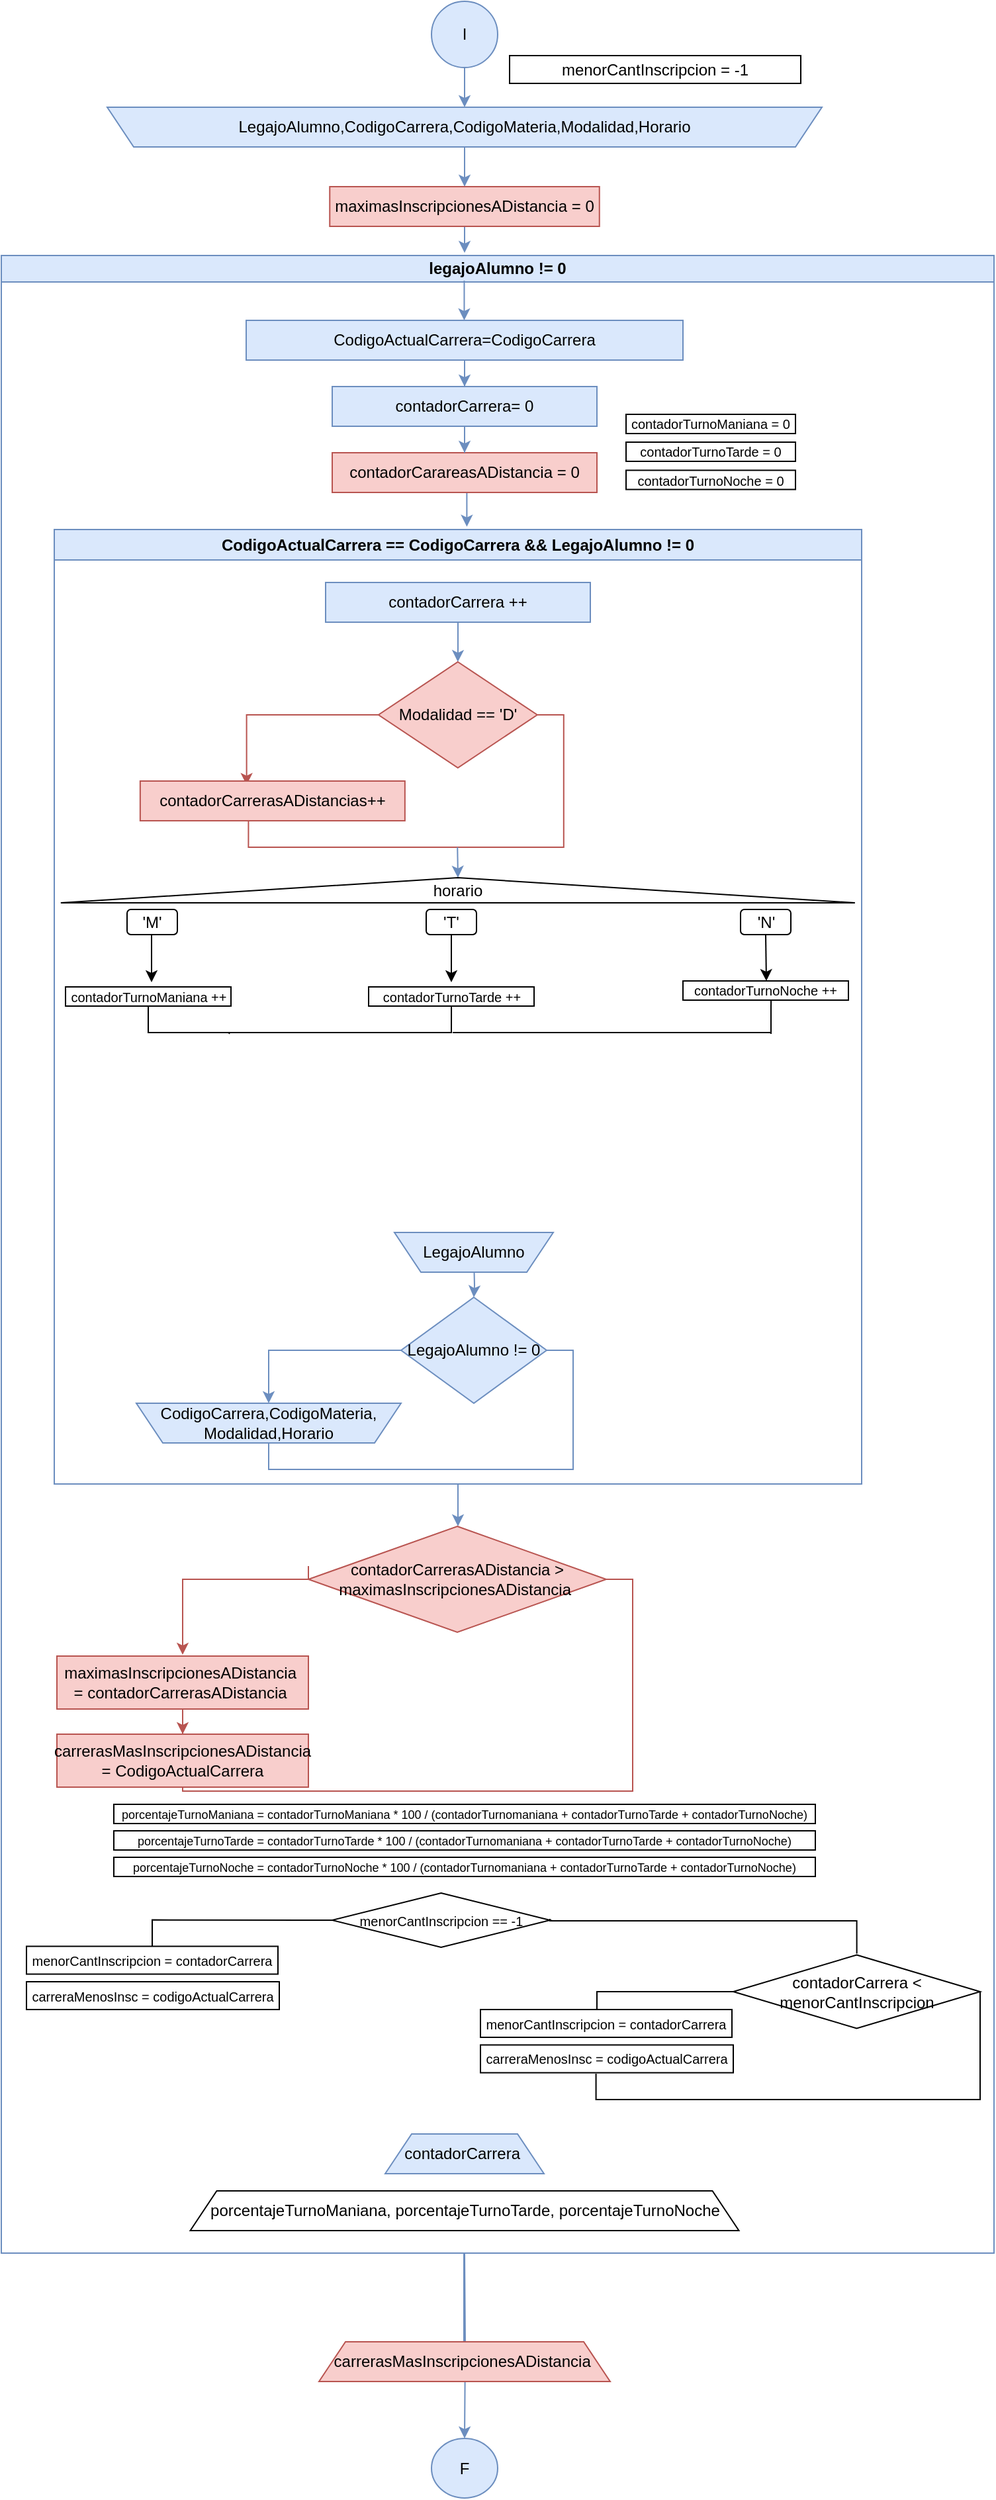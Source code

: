 <mxfile version="21.7.5" type="device">
  <diagram id="C5RBs43oDa-KdzZeNtuy" name="Page-1">
    <mxGraphModel dx="809" dy="833" grid="1" gridSize="10" guides="1" tooltips="1" connect="1" arrows="1" fold="1" page="1" pageScale="1" pageWidth="827" pageHeight="1169" background="none" math="0" shadow="0">
      <root>
        <mxCell id="WIyWlLk6GJQsqaUBKTNV-0" />
        <mxCell id="WIyWlLk6GJQsqaUBKTNV-1" parent="WIyWlLk6GJQsqaUBKTNV-0" />
        <mxCell id="5pXr0R31rmwVF_x6JBgt-3" value="" style="edgeStyle=orthogonalEdgeStyle;rounded=0;orthogonalLoop=1;jettySize=auto;html=1;fillColor=#dae8fc;strokeColor=#6c8ebf;" parent="WIyWlLk6GJQsqaUBKTNV-1" source="5pXr0R31rmwVF_x6JBgt-1" target="5pXr0R31rmwVF_x6JBgt-2" edge="1">
          <mxGeometry relative="1" as="geometry" />
        </mxCell>
        <mxCell id="5pXr0R31rmwVF_x6JBgt-1" value="I" style="ellipse;whiteSpace=wrap;html=1;fillColor=#dae8fc;strokeColor=#6c8ebf;" parent="WIyWlLk6GJQsqaUBKTNV-1" vertex="1">
          <mxGeometry x="355" y="179" width="50" height="50" as="geometry" />
        </mxCell>
        <mxCell id="5gnvTc-YlHs9Nw9wisjp-1" value="" style="edgeStyle=orthogonalEdgeStyle;rounded=0;orthogonalLoop=1;jettySize=auto;html=1;fillColor=#dae8fc;strokeColor=#6c8ebf;" parent="WIyWlLk6GJQsqaUBKTNV-1" source="5pXr0R31rmwVF_x6JBgt-2" target="5gnvTc-YlHs9Nw9wisjp-0" edge="1">
          <mxGeometry relative="1" as="geometry" />
        </mxCell>
        <mxCell id="5pXr0R31rmwVF_x6JBgt-2" value="LegajoAlumno,CodigoCarrera,CodigoMateria,Modalidad,Horario" style="shape=trapezoid;perimeter=trapezoidPerimeter;whiteSpace=wrap;html=1;fixedSize=1;direction=west;fillColor=#dae8fc;strokeColor=#6c8ebf;" parent="WIyWlLk6GJQsqaUBKTNV-1" vertex="1">
          <mxGeometry x="110" y="259" width="540" height="30" as="geometry" />
        </mxCell>
        <mxCell id="5gnvTc-YlHs9Nw9wisjp-45" value="" style="edgeStyle=orthogonalEdgeStyle;rounded=0;orthogonalLoop=1;jettySize=auto;html=1;fillColor=#dae8fc;strokeColor=#6c8ebf;" parent="WIyWlLk6GJQsqaUBKTNV-1" edge="1">
          <mxGeometry relative="1" as="geometry">
            <mxPoint x="379.51" y="1901" as="sourcePoint" />
            <mxPoint x="379.51" y="1968" as="targetPoint" />
            <Array as="points">
              <mxPoint x="379.51" y="1880" />
            </Array>
          </mxGeometry>
        </mxCell>
        <mxCell id="5pXr0R31rmwVF_x6JBgt-4" value="legajoAlumno != 0" style="swimlane;whiteSpace=wrap;html=1;fillColor=#dae8fc;strokeColor=#6c8ebf;startSize=20;points=[[0,0,0,0,0],[0,0.25,0,0,0],[0,0.5,0,0,0],[0,0.75,0,0,0],[0,1,0,0,0],[0.25,0,0,0,0],[0.25,1,0,0,0],[0.5,0,0,0,0],[0.5,1,0,0,0],[0.75,0,0,0,0],[0.75,1,0,0,0],[1,0,0,0,0],[1,0.25,0,0,0],[1,0.5,0,0,0],[1,0.75,0,0,0],[1,1,0,0,0]];" parent="WIyWlLk6GJQsqaUBKTNV-1" vertex="1">
          <mxGeometry x="30" y="371" width="750" height="1509" as="geometry" />
        </mxCell>
        <mxCell id="5gnvTc-YlHs9Nw9wisjp-41" value="" style="edgeStyle=orthogonalEdgeStyle;rounded=0;orthogonalLoop=1;jettySize=auto;html=1;fillColor=#dae8fc;strokeColor=#6c8ebf;" parent="5pXr0R31rmwVF_x6JBgt-4" source="5pXr0R31rmwVF_x6JBgt-6" edge="1">
          <mxGeometry relative="1" as="geometry">
            <mxPoint x="345" y="960" as="targetPoint" />
          </mxGeometry>
        </mxCell>
        <mxCell id="5pXr0R31rmwVF_x6JBgt-6" value="&lt;div&gt;CodigoActualCarrera == CodigoCarrera &amp;amp;&amp;amp;&amp;nbsp;&lt;span style=&quot;background-color: initial;&quot;&gt;LegajoAlumno != 0&lt;/span&gt;&lt;/div&gt;" style="swimlane;whiteSpace=wrap;html=1;startSize=23;fillColor=#dae8fc;strokeColor=#6c8ebf;" parent="5pXr0R31rmwVF_x6JBgt-4" vertex="1">
          <mxGeometry x="40" y="207" width="610" height="721" as="geometry" />
        </mxCell>
        <mxCell id="5pXr0R31rmwVF_x6JBgt-17" style="edgeStyle=orthogonalEdgeStyle;rounded=0;orthogonalLoop=1;jettySize=auto;html=1;exitX=1;exitY=0.5;exitDx=0;exitDy=0;entryX=0.5;entryY=0;entryDx=0;entryDy=0;endArrow=none;endFill=0;fillColor=#dae8fc;strokeColor=#6c8ebf;" parent="5pXr0R31rmwVF_x6JBgt-6" source="5pXr0R31rmwVF_x6JBgt-12" target="5pXr0R31rmwVF_x6JBgt-14" edge="1">
          <mxGeometry relative="1" as="geometry" />
        </mxCell>
        <mxCell id="yonmYlfciaBzX_8r0v4c-3" style="edgeStyle=orthogonalEdgeStyle;rounded=0;orthogonalLoop=1;jettySize=auto;html=1;exitX=0;exitY=0.5;exitDx=0;exitDy=0;entryX=0.5;entryY=1;entryDx=0;entryDy=0;fillColor=#dae8fc;strokeColor=#6c8ebf;" parent="5pXr0R31rmwVF_x6JBgt-6" source="5pXr0R31rmwVF_x6JBgt-12" target="5pXr0R31rmwVF_x6JBgt-14" edge="1">
          <mxGeometry relative="1" as="geometry" />
        </mxCell>
        <mxCell id="5pXr0R31rmwVF_x6JBgt-12" value="LegajoAlumno != 0" style="rhombus;whiteSpace=wrap;html=1;fillColor=#dae8fc;strokeColor=#6c8ebf;" parent="5pXr0R31rmwVF_x6JBgt-6" vertex="1">
          <mxGeometry x="262" y="580" width="110" height="80" as="geometry" />
        </mxCell>
        <mxCell id="5pXr0R31rmwVF_x6JBgt-14" value="&lt;div&gt;CodigoCarrera,CodigoMateria,&lt;/div&gt;&lt;div&gt;Modalidad,Horario&lt;/div&gt;" style="shape=trapezoid;perimeter=trapezoidPerimeter;whiteSpace=wrap;html=1;fixedSize=1;direction=west;fillColor=#dae8fc;strokeColor=#6c8ebf;" parent="5pXr0R31rmwVF_x6JBgt-6" vertex="1">
          <mxGeometry x="62.0" y="660" width="200" height="30" as="geometry" />
        </mxCell>
        <mxCell id="5gnvTc-YlHs9Nw9wisjp-30" value="" style="edgeStyle=orthogonalEdgeStyle;rounded=0;orthogonalLoop=1;jettySize=auto;html=1;fillColor=#dae8fc;strokeColor=#6c8ebf;" parent="5pXr0R31rmwVF_x6JBgt-6" target="5pXr0R31rmwVF_x6JBgt-12" edge="1">
          <mxGeometry relative="1" as="geometry">
            <mxPoint x="317" y="550" as="sourcePoint" />
          </mxGeometry>
        </mxCell>
        <mxCell id="5pXr0R31rmwVF_x6JBgt-11" value="LegajoAlumno" style="shape=trapezoid;perimeter=trapezoidPerimeter;whiteSpace=wrap;html=1;fixedSize=1;direction=west;fillColor=#dae8fc;strokeColor=#6c8ebf;" parent="5pXr0R31rmwVF_x6JBgt-6" vertex="1">
          <mxGeometry x="257" y="531" width="120" height="30" as="geometry" />
        </mxCell>
        <mxCell id="yonmYlfciaBzX_8r0v4c-0" style="edgeStyle=orthogonalEdgeStyle;rounded=0;orthogonalLoop=1;jettySize=auto;html=1;exitX=0.5;exitY=0;exitDx=0;exitDy=0;fillColor=#dae8fc;strokeColor=#6c8ebf;" parent="5pXr0R31rmwVF_x6JBgt-6" edge="1">
          <mxGeometry relative="1" as="geometry">
            <mxPoint x="317" y="550" as="sourcePoint" />
            <mxPoint x="317" y="550" as="targetPoint" />
          </mxGeometry>
        </mxCell>
        <mxCell id="5gnvTc-YlHs9Nw9wisjp-39" value="" style="edgeStyle=orthogonalEdgeStyle;rounded=0;orthogonalLoop=1;jettySize=auto;html=1;fillColor=#dae8fc;strokeColor=#6c8ebf;" parent="5pXr0R31rmwVF_x6JBgt-6" source="5gnvTc-YlHs9Nw9wisjp-15" target="5gnvTc-YlHs9Nw9wisjp-16" edge="1">
          <mxGeometry relative="1" as="geometry" />
        </mxCell>
        <mxCell id="5gnvTc-YlHs9Nw9wisjp-15" value="contadorCarrera&amp;nbsp;++" style="whiteSpace=wrap;html=1;fillColor=#dae8fc;strokeColor=#6c8ebf;" parent="5pXr0R31rmwVF_x6JBgt-6" vertex="1">
          <mxGeometry x="205" y="40" width="200" height="30" as="geometry" />
        </mxCell>
        <mxCell id="5gnvTc-YlHs9Nw9wisjp-20" style="edgeStyle=orthogonalEdgeStyle;rounded=0;orthogonalLoop=1;jettySize=auto;html=1;exitX=0;exitY=0.5;exitDx=0;exitDy=0;entryX=0.402;entryY=0.1;entryDx=0;entryDy=0;entryPerimeter=0;fillColor=#f8cecc;strokeColor=#b85450;" parent="5pXr0R31rmwVF_x6JBgt-6" source="5gnvTc-YlHs9Nw9wisjp-16" target="5gnvTc-YlHs9Nw9wisjp-19" edge="1">
          <mxGeometry relative="1" as="geometry" />
        </mxCell>
        <mxCell id="5gnvTc-YlHs9Nw9wisjp-21" style="edgeStyle=orthogonalEdgeStyle;rounded=0;orthogonalLoop=1;jettySize=auto;html=1;exitX=1;exitY=0.5;exitDx=0;exitDy=0;entryX=0.409;entryY=0.972;entryDx=0;entryDy=0;entryPerimeter=0;endArrow=none;endFill=0;fillColor=#f8cecc;strokeColor=#b85450;" parent="5pXr0R31rmwVF_x6JBgt-6" source="5gnvTc-YlHs9Nw9wisjp-16" target="5gnvTc-YlHs9Nw9wisjp-19" edge="1">
          <mxGeometry relative="1" as="geometry" />
        </mxCell>
        <mxCell id="5gnvTc-YlHs9Nw9wisjp-16" value="Modalidad == &#39;D&#39;" style="rhombus;whiteSpace=wrap;html=1;fillColor=#f8cecc;strokeColor=#b85450;" parent="5pXr0R31rmwVF_x6JBgt-6" vertex="1">
          <mxGeometry x="244.92" y="100" width="120" height="80" as="geometry" />
        </mxCell>
        <mxCell id="5gnvTc-YlHs9Nw9wisjp-19" value="contadorCarrerasADistancias++" style="whiteSpace=wrap;html=1;fillColor=#f8cecc;strokeColor=#b85450;" parent="5pXr0R31rmwVF_x6JBgt-6" vertex="1">
          <mxGeometry x="64.92" y="190" width="200" height="30" as="geometry" />
        </mxCell>
        <mxCell id="5gnvTc-YlHs9Nw9wisjp-40" value="" style="edgeStyle=orthogonalEdgeStyle;rounded=0;orthogonalLoop=1;jettySize=auto;html=1;fillColor=#dae8fc;strokeColor=#6c8ebf;" parent="5pXr0R31rmwVF_x6JBgt-6" edge="1">
          <mxGeometry relative="1" as="geometry">
            <mxPoint x="304.62" y="240" as="sourcePoint" />
            <mxPoint x="305" y="263" as="targetPoint" />
          </mxGeometry>
        </mxCell>
        <mxCell id="V2eRFCbEdA1scItEcbjX-22" value="horario" style="triangle;whiteSpace=wrap;html=1;direction=north;" vertex="1" parent="5pXr0R31rmwVF_x6JBgt-6">
          <mxGeometry x="4.92" y="263" width="600" height="19" as="geometry" />
        </mxCell>
        <mxCell id="V2eRFCbEdA1scItEcbjX-24" value="&#39;M&#39;" style="rounded=1;whiteSpace=wrap;html=1;" vertex="1" parent="5pXr0R31rmwVF_x6JBgt-6">
          <mxGeometry x="55" y="287" width="38" height="19" as="geometry" />
        </mxCell>
        <mxCell id="V2eRFCbEdA1scItEcbjX-25" value="&#39;T&#39;" style="rounded=1;whiteSpace=wrap;html=1;" vertex="1" parent="5pXr0R31rmwVF_x6JBgt-6">
          <mxGeometry x="281" y="287" width="38" height="19" as="geometry" />
        </mxCell>
        <mxCell id="V2eRFCbEdA1scItEcbjX-26" value="&#39;N&#39;" style="rounded=1;whiteSpace=wrap;html=1;" vertex="1" parent="5pXr0R31rmwVF_x6JBgt-6">
          <mxGeometry x="518.5" y="287" width="38" height="19" as="geometry" />
        </mxCell>
        <mxCell id="V2eRFCbEdA1scItEcbjX-29" value="" style="endArrow=classic;html=1;rounded=0;exitX=0.5;exitY=1;exitDx=0;exitDy=0;" edge="1" parent="5pXr0R31rmwVF_x6JBgt-6" source="V2eRFCbEdA1scItEcbjX-26">
          <mxGeometry width="50" height="50" relative="1" as="geometry">
            <mxPoint x="560.5" y="320" as="sourcePoint" />
            <mxPoint x="538" y="341" as="targetPoint" />
          </mxGeometry>
        </mxCell>
        <mxCell id="V2eRFCbEdA1scItEcbjX-40" style="edgeStyle=orthogonalEdgeStyle;rounded=0;orthogonalLoop=1;jettySize=auto;html=1;endArrow=none;endFill=0;" edge="1" parent="5pXr0R31rmwVF_x6JBgt-6" source="V2eRFCbEdA1scItEcbjX-30">
          <mxGeometry relative="1" as="geometry">
            <mxPoint x="132" y="381" as="targetPoint" />
          </mxGeometry>
        </mxCell>
        <mxCell id="V2eRFCbEdA1scItEcbjX-30" value="&lt;font style=&quot;font-size: 10px;&quot;&gt;contadorTurnoManiana ++&lt;/font&gt;" style="whiteSpace=wrap;html=1;" vertex="1" parent="5pXr0R31rmwVF_x6JBgt-6">
          <mxGeometry x="8.5" y="345.5" width="125" height="14.5" as="geometry" />
        </mxCell>
        <mxCell id="V2eRFCbEdA1scItEcbjX-41" style="edgeStyle=orthogonalEdgeStyle;rounded=0;orthogonalLoop=1;jettySize=auto;html=1;endArrow=none;endFill=0;" edge="1" parent="5pXr0R31rmwVF_x6JBgt-6">
          <mxGeometry relative="1" as="geometry">
            <mxPoint x="132" y="380" as="targetPoint" />
            <mxPoint x="300.034" y="359.0" as="sourcePoint" />
            <Array as="points">
              <mxPoint x="300" y="380" />
            </Array>
          </mxGeometry>
        </mxCell>
        <mxCell id="V2eRFCbEdA1scItEcbjX-33" value="&lt;font style=&quot;font-size: 10px;&quot;&gt;contadorTurnoTarde ++&lt;/font&gt;" style="whiteSpace=wrap;html=1;" vertex="1" parent="5pXr0R31rmwVF_x6JBgt-6">
          <mxGeometry x="237.5" y="345.5" width="125" height="14.5" as="geometry" />
        </mxCell>
        <mxCell id="V2eRFCbEdA1scItEcbjX-43" style="edgeStyle=orthogonalEdgeStyle;rounded=0;orthogonalLoop=1;jettySize=auto;html=1;endArrow=none;endFill=0;" edge="1" parent="5pXr0R31rmwVF_x6JBgt-6">
          <mxGeometry relative="1" as="geometry">
            <mxPoint x="541.5" y="381" as="targetPoint" />
            <mxPoint x="541.52" y="355.5" as="sourcePoint" />
          </mxGeometry>
        </mxCell>
        <mxCell id="V2eRFCbEdA1scItEcbjX-34" value="&lt;font style=&quot;font-size: 10px;&quot;&gt;contadorTurnoNoche ++&lt;/font&gt;" style="whiteSpace=wrap;html=1;" vertex="1" parent="5pXr0R31rmwVF_x6JBgt-6">
          <mxGeometry x="475" y="341" width="125" height="14.5" as="geometry" />
        </mxCell>
        <mxCell id="V2eRFCbEdA1scItEcbjX-45" value="" style="endArrow=none;html=1;rounded=0;" edge="1" parent="5pXr0R31rmwVF_x6JBgt-6">
          <mxGeometry width="50" height="50" relative="1" as="geometry">
            <mxPoint x="301" y="380" as="sourcePoint" />
            <mxPoint x="542" y="380" as="targetPoint" />
          </mxGeometry>
        </mxCell>
        <mxCell id="V2eRFCbEdA1scItEcbjX-27" value="" style="endArrow=classic;html=1;rounded=0;exitX=0.5;exitY=1;exitDx=0;exitDy=0;" edge="1" parent="5pXr0R31rmwVF_x6JBgt-6">
          <mxGeometry width="50" height="50" relative="1" as="geometry">
            <mxPoint x="73.5" y="306.0" as="sourcePoint" />
            <mxPoint x="73.5" y="342" as="targetPoint" />
            <Array as="points">
              <mxPoint x="73.5" y="322" />
            </Array>
          </mxGeometry>
        </mxCell>
        <mxCell id="5gnvTc-YlHs9Nw9wisjp-34" value="" style="edgeStyle=orthogonalEdgeStyle;rounded=0;orthogonalLoop=1;jettySize=auto;html=1;fillColor=#dae8fc;strokeColor=#6c8ebf;" parent="5pXr0R31rmwVF_x6JBgt-4" source="5pXr0R31rmwVF_x6JBgt-9" target="5gnvTc-YlHs9Nw9wisjp-14" edge="1">
          <mxGeometry relative="1" as="geometry" />
        </mxCell>
        <mxCell id="5pXr0R31rmwVF_x6JBgt-9" value="CodigoActualCarrera=CodigoCarrera" style="whiteSpace=wrap;html=1;fillColor=#dae8fc;strokeColor=#6c8ebf;" parent="5pXr0R31rmwVF_x6JBgt-4" vertex="1">
          <mxGeometry x="185" y="49" width="330" height="30" as="geometry" />
        </mxCell>
        <mxCell id="5gnvTc-YlHs9Nw9wisjp-38" style="edgeStyle=orthogonalEdgeStyle;rounded=0;orthogonalLoop=1;jettySize=auto;html=1;exitX=0.5;exitY=1;exitDx=0;exitDy=0;entryX=0.511;entryY=-0.003;entryDx=0;entryDy=0;entryPerimeter=0;fillColor=#dae8fc;strokeColor=#6c8ebf;" parent="5pXr0R31rmwVF_x6JBgt-4" source="5gnvTc-YlHs9Nw9wisjp-2" target="5pXr0R31rmwVF_x6JBgt-6" edge="1">
          <mxGeometry relative="1" as="geometry" />
        </mxCell>
        <mxCell id="5gnvTc-YlHs9Nw9wisjp-2" value="contadorCarareasADistancia = 0" style="whiteSpace=wrap;html=1;fillColor=#f8cecc;strokeColor=#b85450;" parent="5pXr0R31rmwVF_x6JBgt-4" vertex="1">
          <mxGeometry x="250" y="149" width="200" height="30" as="geometry" />
        </mxCell>
        <mxCell id="5gnvTc-YlHs9Nw9wisjp-36" value="" style="edgeStyle=orthogonalEdgeStyle;rounded=0;orthogonalLoop=1;jettySize=auto;html=1;fillColor=#dae8fc;strokeColor=#6c8ebf;" parent="5pXr0R31rmwVF_x6JBgt-4" source="5gnvTc-YlHs9Nw9wisjp-14" target="5gnvTc-YlHs9Nw9wisjp-2" edge="1">
          <mxGeometry relative="1" as="geometry" />
        </mxCell>
        <mxCell id="5gnvTc-YlHs9Nw9wisjp-14" value="contadorCarrera= 0" style="whiteSpace=wrap;html=1;fillColor=#dae8fc;strokeColor=#6c8ebf;" parent="5pXr0R31rmwVF_x6JBgt-4" vertex="1">
          <mxGeometry x="250" y="99" width="200" height="30" as="geometry" />
        </mxCell>
        <mxCell id="5gnvTc-YlHs9Nw9wisjp-25" value="" style="edgeStyle=orthogonalEdgeStyle;rounded=0;orthogonalLoop=1;jettySize=auto;html=1;fillColor=#f8cecc;strokeColor=#b85450;exitX=0;exitY=0.5;exitDx=0;exitDy=0;" parent="5pXr0R31rmwVF_x6JBgt-4" edge="1">
          <mxGeometry relative="1" as="geometry">
            <Array as="points">
              <mxPoint x="137" y="1000" />
            </Array>
            <mxPoint x="232" y="990" as="sourcePoint" />
            <mxPoint x="137" y="1057" as="targetPoint" />
          </mxGeometry>
        </mxCell>
        <mxCell id="5gnvTc-YlHs9Nw9wisjp-28" style="edgeStyle=orthogonalEdgeStyle;rounded=0;orthogonalLoop=1;jettySize=auto;html=1;exitX=1;exitY=0.5;exitDx=0;exitDy=0;entryX=0.5;entryY=1;entryDx=0;entryDy=0;endArrow=none;endFill=0;fillColor=#f8cecc;strokeColor=#b85450;" parent="5pXr0R31rmwVF_x6JBgt-4" source="5gnvTc-YlHs9Nw9wisjp-23" target="5gnvTc-YlHs9Nw9wisjp-26" edge="1">
          <mxGeometry relative="1" as="geometry">
            <Array as="points">
              <mxPoint x="477" y="1000" />
              <mxPoint x="477" y="1160" />
              <mxPoint x="137" y="1160" />
            </Array>
          </mxGeometry>
        </mxCell>
        <mxCell id="5gnvTc-YlHs9Nw9wisjp-23" value="contadorCarrerasADistancia &amp;gt; maximasInscripcionesADistancia&amp;nbsp;" style="rhombus;whiteSpace=wrap;html=1;fillColor=#f8cecc;strokeColor=#b85450;" parent="5pXr0R31rmwVF_x6JBgt-4" vertex="1">
          <mxGeometry x="232" y="960" width="225" height="80" as="geometry" />
        </mxCell>
        <mxCell id="5gnvTc-YlHs9Nw9wisjp-27" value="" style="edgeStyle=orthogonalEdgeStyle;rounded=0;orthogonalLoop=1;jettySize=auto;html=1;fillColor=#f8cecc;strokeColor=#b85450;" parent="5pXr0R31rmwVF_x6JBgt-4" source="5gnvTc-YlHs9Nw9wisjp-24" target="5gnvTc-YlHs9Nw9wisjp-26" edge="1">
          <mxGeometry relative="1" as="geometry" />
        </mxCell>
        <mxCell id="5gnvTc-YlHs9Nw9wisjp-24" value="maximasInscripcionesADistancia&amp;nbsp; = contadorCarrerasADistancia&amp;nbsp;" style="whiteSpace=wrap;html=1;fillColor=#f8cecc;strokeColor=#b85450;" parent="5pXr0R31rmwVF_x6JBgt-4" vertex="1">
          <mxGeometry x="42" y="1058" width="190" height="40" as="geometry" />
        </mxCell>
        <mxCell id="5gnvTc-YlHs9Nw9wisjp-26" value="carrerasMasInscripcionesADistancia =&amp;nbsp;CodigoActualCarrera" style="whiteSpace=wrap;html=1;fillColor=#f8cecc;strokeColor=#b85450;" parent="5pXr0R31rmwVF_x6JBgt-4" vertex="1">
          <mxGeometry x="42" y="1117" width="190" height="40" as="geometry" />
        </mxCell>
        <mxCell id="5gnvTc-YlHs9Nw9wisjp-33" value="" style="edgeStyle=orthogonalEdgeStyle;rounded=0;orthogonalLoop=1;jettySize=auto;html=1;fillColor=#dae8fc;strokeColor=#6c8ebf;" parent="5pXr0R31rmwVF_x6JBgt-4" edge="1">
          <mxGeometry relative="1" as="geometry">
            <mxPoint x="349.74" y="19" as="sourcePoint" />
            <mxPoint x="349.74" y="49" as="targetPoint" />
          </mxGeometry>
        </mxCell>
        <mxCell id="V2eRFCbEdA1scItEcbjX-35" value="contadorCarrera&amp;nbsp;" style="shape=trapezoid;perimeter=trapezoidPerimeter;whiteSpace=wrap;html=1;fixedSize=1;fillColor=#dae8fc;strokeColor=#6c8ebf;" vertex="1" parent="5pXr0R31rmwVF_x6JBgt-4">
          <mxGeometry x="290" y="1419" width="120" height="30" as="geometry" />
        </mxCell>
        <mxCell id="V2eRFCbEdA1scItEcbjX-47" value="&lt;font style=&quot;font-size: 9px;&quot;&gt;&lt;font style=&quot;&quot;&gt;porcentajeTurnoManiana = contadorTurnoManiana * 100 / (contadorTurnomaniana +&amp;nbsp;&lt;/font&gt;contadorTurnoTarde + contadorTurnoNoche)&lt;/font&gt;" style="whiteSpace=wrap;html=1;" vertex="1" parent="5pXr0R31rmwVF_x6JBgt-4">
          <mxGeometry x="85" y="1170" width="530" height="14.5" as="geometry" />
        </mxCell>
        <mxCell id="V2eRFCbEdA1scItEcbjX-51" value="porcentajeTurnoManiana, porcentajeTurnoTarde, porcentajeTurnoNoche" style="shape=trapezoid;perimeter=trapezoidPerimeter;whiteSpace=wrap;html=1;fixedSize=1;" vertex="1" parent="5pXr0R31rmwVF_x6JBgt-4">
          <mxGeometry x="142.75" y="1462" width="414.5" height="30" as="geometry" />
        </mxCell>
        <mxCell id="V2eRFCbEdA1scItEcbjX-52" value="&lt;font style=&quot;font-size: 10px;&quot;&gt;contadorTurnoTarde = 0&lt;/font&gt;" style="whiteSpace=wrap;html=1;" vertex="1" parent="5pXr0R31rmwVF_x6JBgt-4">
          <mxGeometry x="472" y="141" width="128" height="14.5" as="geometry" />
        </mxCell>
        <mxCell id="V2eRFCbEdA1scItEcbjX-53" value="&lt;font style=&quot;font-size: 10px;&quot;&gt;contadorTurnoNoche = 0&lt;/font&gt;" style="whiteSpace=wrap;html=1;" vertex="1" parent="5pXr0R31rmwVF_x6JBgt-4">
          <mxGeometry x="472" y="162.25" width="128" height="14.5" as="geometry" />
        </mxCell>
        <mxCell id="V2eRFCbEdA1scItEcbjX-54" value="&lt;font style=&quot;font-size: 10px;&quot;&gt;contadorTurnoManiana = 0&lt;/font&gt;" style="whiteSpace=wrap;html=1;" vertex="1" parent="5pXr0R31rmwVF_x6JBgt-4">
          <mxGeometry x="472" y="120" width="128" height="14.5" as="geometry" />
        </mxCell>
        <mxCell id="V2eRFCbEdA1scItEcbjX-55" value="&lt;font style=&quot;font-size: 9px;&quot;&gt;&lt;font style=&quot;&quot;&gt;porcentajeTurnoTarde = contadorTurnoTarde * 100 / (contadorTurnomaniana +&amp;nbsp;&lt;/font&gt;contadorTurnoTarde + contadorTurnoNoche)&lt;/font&gt;" style="whiteSpace=wrap;html=1;" vertex="1" parent="5pXr0R31rmwVF_x6JBgt-4">
          <mxGeometry x="85" y="1190" width="530" height="14.5" as="geometry" />
        </mxCell>
        <mxCell id="V2eRFCbEdA1scItEcbjX-56" value="&lt;font style=&quot;font-size: 9px;&quot;&gt;&lt;font style=&quot;&quot;&gt;porcentajeTurnoNoche = contadorTurnoNoche * 100 / (contadorTurnomaniana +&amp;nbsp;&lt;/font&gt;contadorTurnoTarde + contadorTurnoNoche)&lt;/font&gt;" style="whiteSpace=wrap;html=1;" vertex="1" parent="5pXr0R31rmwVF_x6JBgt-4">
          <mxGeometry x="85" y="1210" width="530" height="14.5" as="geometry" />
        </mxCell>
        <mxCell id="V2eRFCbEdA1scItEcbjX-121" style="edgeStyle=orthogonalEdgeStyle;rounded=0;orthogonalLoop=1;jettySize=auto;html=1;exitX=1;exitY=0.5;exitDx=0;exitDy=0;entryX=0.5;entryY=0;entryDx=0;entryDy=0;endArrow=none;endFill=0;" edge="1" parent="5pXr0R31rmwVF_x6JBgt-4">
          <mxGeometry relative="1" as="geometry">
            <mxPoint x="414.5" y="1256.5" as="sourcePoint" />
            <mxPoint x="646.33" y="1282.75" as="targetPoint" />
            <Array as="points">
              <mxPoint x="415" y="1258" />
              <mxPoint x="646" y="1258" />
            </Array>
          </mxGeometry>
        </mxCell>
        <mxCell id="V2eRFCbEdA1scItEcbjX-122" style="edgeStyle=orthogonalEdgeStyle;rounded=0;orthogonalLoop=1;jettySize=auto;html=1;exitX=0;exitY=0.5;exitDx=0;exitDy=0;endArrow=none;endFill=0;entryX=0.5;entryY=0;entryDx=0;entryDy=0;" edge="1" parent="5pXr0R31rmwVF_x6JBgt-4" source="V2eRFCbEdA1scItEcbjX-60" target="V2eRFCbEdA1scItEcbjX-61">
          <mxGeometry relative="1" as="geometry">
            <mxPoint x="110" y="1266.833" as="targetPoint" />
          </mxGeometry>
        </mxCell>
        <mxCell id="V2eRFCbEdA1scItEcbjX-60" value="&lt;font style=&quot;font-size: 10px;&quot;&gt;menorCantInscripcion == -1&lt;/font&gt;" style="rhombus;whiteSpace=wrap;html=1;" vertex="1" parent="5pXr0R31rmwVF_x6JBgt-4">
          <mxGeometry x="250" y="1237" width="164.5" height="41" as="geometry" />
        </mxCell>
        <mxCell id="V2eRFCbEdA1scItEcbjX-61" value="&lt;font style=&quot;font-size: 10px;&quot;&gt;menorCantInscripcion = contadorCarrera&lt;/font&gt;" style="rounded=0;whiteSpace=wrap;html=1;" vertex="1" parent="5pXr0R31rmwVF_x6JBgt-4">
          <mxGeometry x="19" y="1277.25" width="190" height="21" as="geometry" />
        </mxCell>
        <mxCell id="V2eRFCbEdA1scItEcbjX-114" value="&lt;font style=&quot;font-size: 10px;&quot;&gt;carreraMenosInsc = codigoActualCarrera&lt;/font&gt;" style="rounded=0;whiteSpace=wrap;html=1;" vertex="1" parent="5pXr0R31rmwVF_x6JBgt-4">
          <mxGeometry x="19" y="1304" width="191" height="21" as="geometry" />
        </mxCell>
        <mxCell id="V2eRFCbEdA1scItEcbjX-126" style="edgeStyle=orthogonalEdgeStyle;rounded=0;orthogonalLoop=1;jettySize=auto;html=1;entryX=0.463;entryY=0.19;entryDx=0;entryDy=0;entryPerimeter=0;endArrow=none;endFill=0;" edge="1" parent="5pXr0R31rmwVF_x6JBgt-4" source="V2eRFCbEdA1scItEcbjX-115" target="V2eRFCbEdA1scItEcbjX-124">
          <mxGeometry relative="1" as="geometry">
            <mxPoint x="450" y="1312" as="targetPoint" />
            <Array as="points">
              <mxPoint x="450" y="1312" />
            </Array>
          </mxGeometry>
        </mxCell>
        <mxCell id="V2eRFCbEdA1scItEcbjX-133" style="edgeStyle=orthogonalEdgeStyle;rounded=0;orthogonalLoop=1;jettySize=auto;html=1;exitX=1;exitY=0.5;exitDx=0;exitDy=0;entryX=0.457;entryY=1.036;entryDx=0;entryDy=0;entryPerimeter=0;endArrow=none;endFill=0;" edge="1" parent="5pXr0R31rmwVF_x6JBgt-4" source="V2eRFCbEdA1scItEcbjX-115" target="V2eRFCbEdA1scItEcbjX-125">
          <mxGeometry relative="1" as="geometry">
            <Array as="points">
              <mxPoint x="740" y="1393" />
              <mxPoint x="449" y="1393" />
            </Array>
          </mxGeometry>
        </mxCell>
        <mxCell id="V2eRFCbEdA1scItEcbjX-115" value="contadorCarrera &amp;lt; menorCantInscripcion" style="rhombus;whiteSpace=wrap;html=1;" vertex="1" parent="5pXr0R31rmwVF_x6JBgt-4">
          <mxGeometry x="553" y="1283.75" width="186.5" height="55.5" as="geometry" />
        </mxCell>
        <mxCell id="V2eRFCbEdA1scItEcbjX-124" value="&lt;font style=&quot;font-size: 10px;&quot;&gt;menorCantInscripcion = contadorCarrera&lt;/font&gt;" style="rounded=0;whiteSpace=wrap;html=1;" vertex="1" parent="5pXr0R31rmwVF_x6JBgt-4">
          <mxGeometry x="362" y="1325" width="190" height="21" as="geometry" />
        </mxCell>
        <mxCell id="V2eRFCbEdA1scItEcbjX-125" value="&lt;font style=&quot;font-size: 10px;&quot;&gt;carreraMenosInsc = codigoActualCarrera&lt;/font&gt;" style="rounded=0;whiteSpace=wrap;html=1;" vertex="1" parent="5pXr0R31rmwVF_x6JBgt-4">
          <mxGeometry x="362" y="1351.75" width="191" height="21" as="geometry" />
        </mxCell>
        <mxCell id="5gnvTc-YlHs9Nw9wisjp-32" style="edgeStyle=orthogonalEdgeStyle;rounded=0;orthogonalLoop=1;jettySize=auto;html=1;exitX=0.5;exitY=1;exitDx=0;exitDy=0;entryX=0.5;entryY=0;entryDx=0;entryDy=0;entryPerimeter=0;fillColor=#dae8fc;strokeColor=#6c8ebf;" parent="WIyWlLk6GJQsqaUBKTNV-1" source="5gnvTc-YlHs9Nw9wisjp-0" edge="1">
          <mxGeometry relative="1" as="geometry">
            <mxPoint x="380" y="369" as="targetPoint" />
          </mxGeometry>
        </mxCell>
        <mxCell id="5gnvTc-YlHs9Nw9wisjp-0" value="maximasInscripcionesADistancia = 0" style="whiteSpace=wrap;html=1;fillColor=#f8cecc;strokeColor=#b85450;" parent="WIyWlLk6GJQsqaUBKTNV-1" vertex="1">
          <mxGeometry x="278.13" y="319" width="203.75" height="30" as="geometry" />
        </mxCell>
        <mxCell id="5gnvTc-YlHs9Nw9wisjp-47" value="" style="edgeStyle=orthogonalEdgeStyle;rounded=0;orthogonalLoop=1;jettySize=auto;html=1;fillColor=#dae8fc;strokeColor=#6c8ebf;" parent="WIyWlLk6GJQsqaUBKTNV-1" target="5gnvTc-YlHs9Nw9wisjp-46" edge="1">
          <mxGeometry relative="1" as="geometry">
            <mxPoint x="380" y="1880" as="sourcePoint" />
          </mxGeometry>
        </mxCell>
        <mxCell id="5gnvTc-YlHs9Nw9wisjp-29" value="carrerasMasInscripcionesADistancia&amp;nbsp;" style="shape=trapezoid;perimeter=trapezoidPerimeter;whiteSpace=wrap;html=1;fixedSize=1;fillColor=#f8cecc;strokeColor=#b85450;" parent="WIyWlLk6GJQsqaUBKTNV-1" vertex="1">
          <mxGeometry x="270" y="1947" width="220" height="30" as="geometry" />
        </mxCell>
        <mxCell id="5gnvTc-YlHs9Nw9wisjp-46" value="F" style="ellipse;whiteSpace=wrap;html=1;fillColor=#dae8fc;strokeColor=#6c8ebf;" parent="WIyWlLk6GJQsqaUBKTNV-1" vertex="1">
          <mxGeometry x="355" y="2020" width="50" height="45" as="geometry" />
        </mxCell>
        <mxCell id="V2eRFCbEdA1scItEcbjX-28" value="" style="endArrow=classic;html=1;rounded=0;exitX=0.5;exitY=1;exitDx=0;exitDy=0;" edge="1" parent="WIyWlLk6GJQsqaUBKTNV-1" source="V2eRFCbEdA1scItEcbjX-25">
          <mxGeometry width="50" height="50" relative="1" as="geometry">
            <mxPoint x="368" y="900" as="sourcePoint" />
            <mxPoint x="370" y="920" as="targetPoint" />
          </mxGeometry>
        </mxCell>
        <mxCell id="V2eRFCbEdA1scItEcbjX-118" value="menorCantInscripcion = -1" style="rounded=0;whiteSpace=wrap;html=1;" vertex="1" parent="WIyWlLk6GJQsqaUBKTNV-1">
          <mxGeometry x="414" y="220" width="220" height="21" as="geometry" />
        </mxCell>
      </root>
    </mxGraphModel>
  </diagram>
</mxfile>
